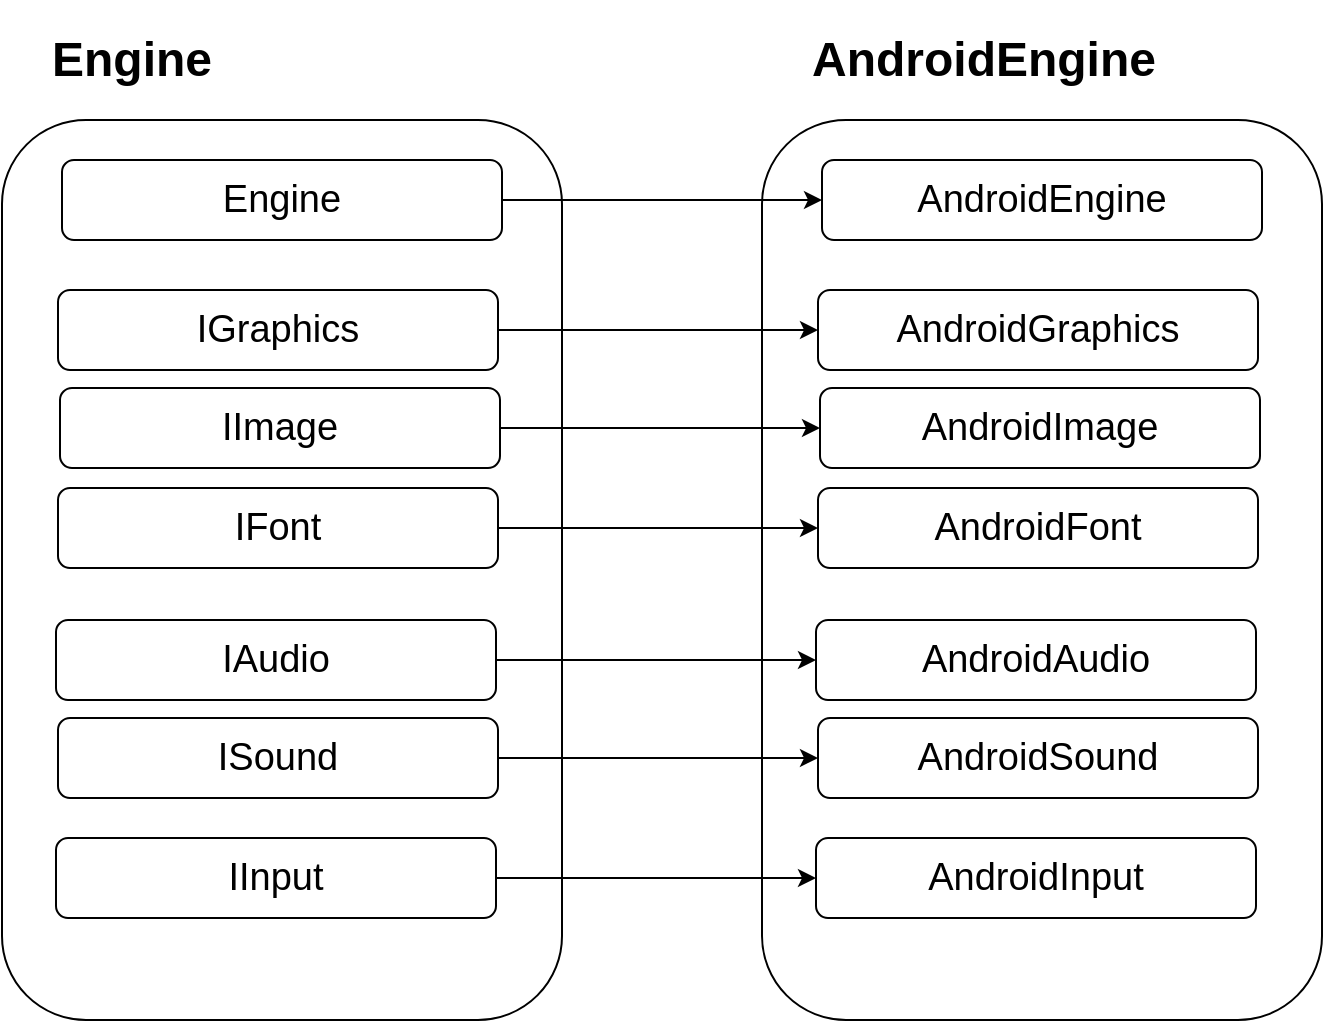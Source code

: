 <mxfile version="22.1.16" type="device">
  <diagram name="Página-1" id="YUlk9pM3waovk4cFbQ1r">
    <mxGraphModel dx="1036" dy="606" grid="1" gridSize="10" guides="1" tooltips="1" connect="1" arrows="1" fold="1" page="1" pageScale="1" pageWidth="827" pageHeight="1169" math="0" shadow="0">
      <root>
        <mxCell id="0" />
        <mxCell id="1" parent="0" />
        <mxCell id="oZkibnHn8L5nNyBWjRg7-11" value="" style="rounded=1;whiteSpace=wrap;html=1;" vertex="1" parent="1">
          <mxGeometry x="420" y="80" width="280" height="450" as="geometry" />
        </mxCell>
        <mxCell id="oZkibnHn8L5nNyBWjRg7-1" value="&lt;h1&gt;Engine&lt;/h1&gt;" style="text;html=1;strokeColor=none;fillColor=none;spacing=5;spacingTop=-20;whiteSpace=wrap;overflow=hidden;rounded=0;" vertex="1" parent="1">
          <mxGeometry x="60" y="30" width="190" height="40" as="geometry" />
        </mxCell>
        <mxCell id="oZkibnHn8L5nNyBWjRg7-2" value="" style="rounded=1;whiteSpace=wrap;html=1;" vertex="1" parent="1">
          <mxGeometry x="40" y="80" width="280" height="450" as="geometry" />
        </mxCell>
        <mxCell id="oZkibnHn8L5nNyBWjRg7-19" style="edgeStyle=orthogonalEdgeStyle;rounded=0;orthogonalLoop=1;jettySize=auto;html=1;exitX=1;exitY=0.5;exitDx=0;exitDy=0;entryX=0;entryY=0.5;entryDx=0;entryDy=0;" edge="1" parent="1" source="oZkibnHn8L5nNyBWjRg7-3" target="oZkibnHn8L5nNyBWjRg7-12">
          <mxGeometry relative="1" as="geometry" />
        </mxCell>
        <mxCell id="oZkibnHn8L5nNyBWjRg7-3" value="&lt;font style=&quot;font-size: 19px;&quot;&gt;Engine&lt;/font&gt;" style="rounded=1;whiteSpace=wrap;html=1;" vertex="1" parent="1">
          <mxGeometry x="70" y="100" width="220" height="40" as="geometry" />
        </mxCell>
        <mxCell id="oZkibnHn8L5nNyBWjRg7-20" style="edgeStyle=orthogonalEdgeStyle;rounded=0;orthogonalLoop=1;jettySize=auto;html=1;exitX=1;exitY=0.5;exitDx=0;exitDy=0;entryX=0;entryY=0.5;entryDx=0;entryDy=0;" edge="1" parent="1" source="oZkibnHn8L5nNyBWjRg7-4" target="oZkibnHn8L5nNyBWjRg7-13">
          <mxGeometry relative="1" as="geometry" />
        </mxCell>
        <mxCell id="oZkibnHn8L5nNyBWjRg7-4" value="&lt;span style=&quot;font-size: 19px;&quot;&gt;IGraphics&lt;/span&gt;" style="rounded=1;whiteSpace=wrap;html=1;" vertex="1" parent="1">
          <mxGeometry x="68" y="165" width="220" height="40" as="geometry" />
        </mxCell>
        <mxCell id="oZkibnHn8L5nNyBWjRg7-21" style="edgeStyle=orthogonalEdgeStyle;rounded=0;orthogonalLoop=1;jettySize=auto;html=1;exitX=1;exitY=0.5;exitDx=0;exitDy=0;" edge="1" parent="1" source="oZkibnHn8L5nNyBWjRg7-5" target="oZkibnHn8L5nNyBWjRg7-14">
          <mxGeometry relative="1" as="geometry" />
        </mxCell>
        <mxCell id="oZkibnHn8L5nNyBWjRg7-5" value="&lt;span style=&quot;font-size: 19px;&quot;&gt;IImage&lt;/span&gt;" style="rounded=1;whiteSpace=wrap;html=1;" vertex="1" parent="1">
          <mxGeometry x="69" y="214" width="220" height="40" as="geometry" />
        </mxCell>
        <mxCell id="oZkibnHn8L5nNyBWjRg7-22" style="edgeStyle=orthogonalEdgeStyle;rounded=0;orthogonalLoop=1;jettySize=auto;html=1;exitX=1;exitY=0.5;exitDx=0;exitDy=0;" edge="1" parent="1" source="oZkibnHn8L5nNyBWjRg7-6" target="oZkibnHn8L5nNyBWjRg7-15">
          <mxGeometry relative="1" as="geometry" />
        </mxCell>
        <mxCell id="oZkibnHn8L5nNyBWjRg7-6" value="&lt;span style=&quot;font-size: 19px;&quot;&gt;IFont&lt;/span&gt;" style="rounded=1;whiteSpace=wrap;html=1;" vertex="1" parent="1">
          <mxGeometry x="68" y="264" width="220" height="40" as="geometry" />
        </mxCell>
        <mxCell id="oZkibnHn8L5nNyBWjRg7-23" style="edgeStyle=orthogonalEdgeStyle;rounded=0;orthogonalLoop=1;jettySize=auto;html=1;exitX=1;exitY=0.5;exitDx=0;exitDy=0;entryX=0;entryY=0.5;entryDx=0;entryDy=0;" edge="1" parent="1" source="oZkibnHn8L5nNyBWjRg7-7" target="oZkibnHn8L5nNyBWjRg7-16">
          <mxGeometry relative="1" as="geometry" />
        </mxCell>
        <mxCell id="oZkibnHn8L5nNyBWjRg7-7" value="&lt;span style=&quot;font-size: 19px;&quot;&gt;IAudio&lt;/span&gt;" style="rounded=1;whiteSpace=wrap;html=1;" vertex="1" parent="1">
          <mxGeometry x="67" y="330" width="220" height="40" as="geometry" />
        </mxCell>
        <mxCell id="oZkibnHn8L5nNyBWjRg7-24" style="edgeStyle=orthogonalEdgeStyle;rounded=0;orthogonalLoop=1;jettySize=auto;html=1;exitX=1;exitY=0.5;exitDx=0;exitDy=0;" edge="1" parent="1" source="oZkibnHn8L5nNyBWjRg7-8" target="oZkibnHn8L5nNyBWjRg7-17">
          <mxGeometry relative="1" as="geometry" />
        </mxCell>
        <mxCell id="oZkibnHn8L5nNyBWjRg7-8" value="&lt;span style=&quot;font-size: 19px;&quot;&gt;ISound&lt;/span&gt;" style="rounded=1;whiteSpace=wrap;html=1;" vertex="1" parent="1">
          <mxGeometry x="68" y="379" width="220" height="40" as="geometry" />
        </mxCell>
        <mxCell id="oZkibnHn8L5nNyBWjRg7-25" style="edgeStyle=orthogonalEdgeStyle;rounded=0;orthogonalLoop=1;jettySize=auto;html=1;exitX=1;exitY=0.5;exitDx=0;exitDy=0;entryX=0;entryY=0.5;entryDx=0;entryDy=0;" edge="1" parent="1" source="oZkibnHn8L5nNyBWjRg7-9" target="oZkibnHn8L5nNyBWjRg7-18">
          <mxGeometry relative="1" as="geometry" />
        </mxCell>
        <mxCell id="oZkibnHn8L5nNyBWjRg7-9" value="&lt;span style=&quot;font-size: 19px;&quot;&gt;IInput&lt;/span&gt;" style="rounded=1;whiteSpace=wrap;html=1;" vertex="1" parent="1">
          <mxGeometry x="67" y="439" width="220" height="40" as="geometry" />
        </mxCell>
        <mxCell id="oZkibnHn8L5nNyBWjRg7-10" value="&lt;h1&gt;AndroidEngine&lt;/h1&gt;" style="text;html=1;strokeColor=none;fillColor=none;spacing=5;spacingTop=-20;whiteSpace=wrap;overflow=hidden;rounded=0;" vertex="1" parent="1">
          <mxGeometry x="440" y="30" width="190" height="40" as="geometry" />
        </mxCell>
        <mxCell id="oZkibnHn8L5nNyBWjRg7-12" value="&lt;font style=&quot;font-size: 19px;&quot;&gt;AndroidEngine&lt;/font&gt;" style="rounded=1;whiteSpace=wrap;html=1;" vertex="1" parent="1">
          <mxGeometry x="450" y="100" width="220" height="40" as="geometry" />
        </mxCell>
        <mxCell id="oZkibnHn8L5nNyBWjRg7-13" value="&lt;span style=&quot;font-size: 19px;&quot;&gt;Android&lt;/span&gt;&lt;span style=&quot;font-size: 19px;&quot;&gt;Graphics&lt;/span&gt;" style="rounded=1;whiteSpace=wrap;html=1;" vertex="1" parent="1">
          <mxGeometry x="448" y="165" width="220" height="40" as="geometry" />
        </mxCell>
        <mxCell id="oZkibnHn8L5nNyBWjRg7-14" value="&lt;span style=&quot;font-size: 19px;&quot;&gt;Android&lt;/span&gt;&lt;span style=&quot;font-size: 19px;&quot;&gt;Image&lt;/span&gt;" style="rounded=1;whiteSpace=wrap;html=1;" vertex="1" parent="1">
          <mxGeometry x="449" y="214" width="220" height="40" as="geometry" />
        </mxCell>
        <mxCell id="oZkibnHn8L5nNyBWjRg7-15" value="&lt;span style=&quot;font-size: 19px;&quot;&gt;Android&lt;/span&gt;&lt;span style=&quot;font-size: 19px;&quot;&gt;Font&lt;/span&gt;" style="rounded=1;whiteSpace=wrap;html=1;" vertex="1" parent="1">
          <mxGeometry x="448" y="264" width="220" height="40" as="geometry" />
        </mxCell>
        <mxCell id="oZkibnHn8L5nNyBWjRg7-16" value="&lt;span style=&quot;font-size: 19px;&quot;&gt;Android&lt;/span&gt;&lt;span style=&quot;font-size: 19px;&quot;&gt;Audio&lt;/span&gt;" style="rounded=1;whiteSpace=wrap;html=1;" vertex="1" parent="1">
          <mxGeometry x="447" y="330" width="220" height="40" as="geometry" />
        </mxCell>
        <mxCell id="oZkibnHn8L5nNyBWjRg7-17" value="&lt;span style=&quot;font-size: 19px;&quot;&gt;Android&lt;/span&gt;&lt;span style=&quot;font-size: 19px;&quot;&gt;Sound&lt;/span&gt;" style="rounded=1;whiteSpace=wrap;html=1;" vertex="1" parent="1">
          <mxGeometry x="448" y="379" width="220" height="40" as="geometry" />
        </mxCell>
        <mxCell id="oZkibnHn8L5nNyBWjRg7-18" value="&lt;span style=&quot;font-size: 19px;&quot;&gt;Android&lt;/span&gt;&lt;span style=&quot;font-size: 19px;&quot;&gt;Input&lt;/span&gt;" style="rounded=1;whiteSpace=wrap;html=1;" vertex="1" parent="1">
          <mxGeometry x="447" y="439" width="220" height="40" as="geometry" />
        </mxCell>
      </root>
    </mxGraphModel>
  </diagram>
</mxfile>
